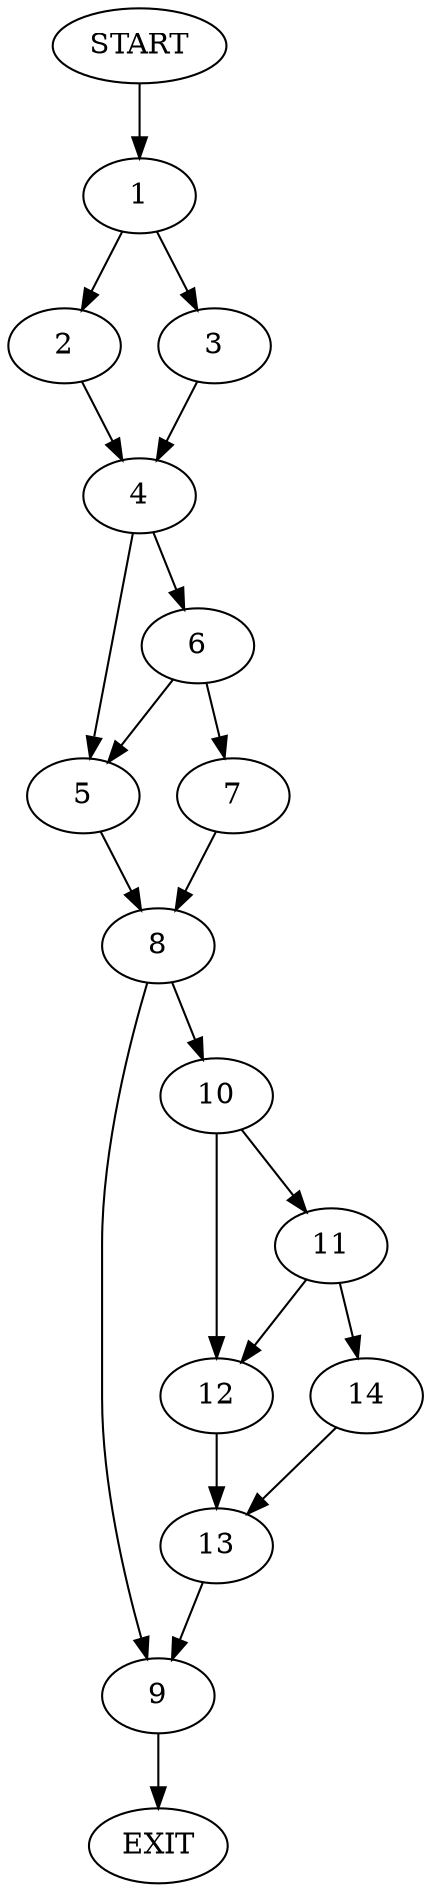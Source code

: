 digraph {
0 [label="START"]
15 [label="EXIT"]
0 -> 1
1 -> 2
1 -> 3
2 -> 4
3 -> 4
4 -> 5
4 -> 6
6 -> 5
6 -> 7
5 -> 8
7 -> 8
8 -> 9
8 -> 10
10 -> 11
10 -> 12
9 -> 15
12 -> 13
11 -> 14
11 -> 12
14 -> 13
13 -> 9
}
